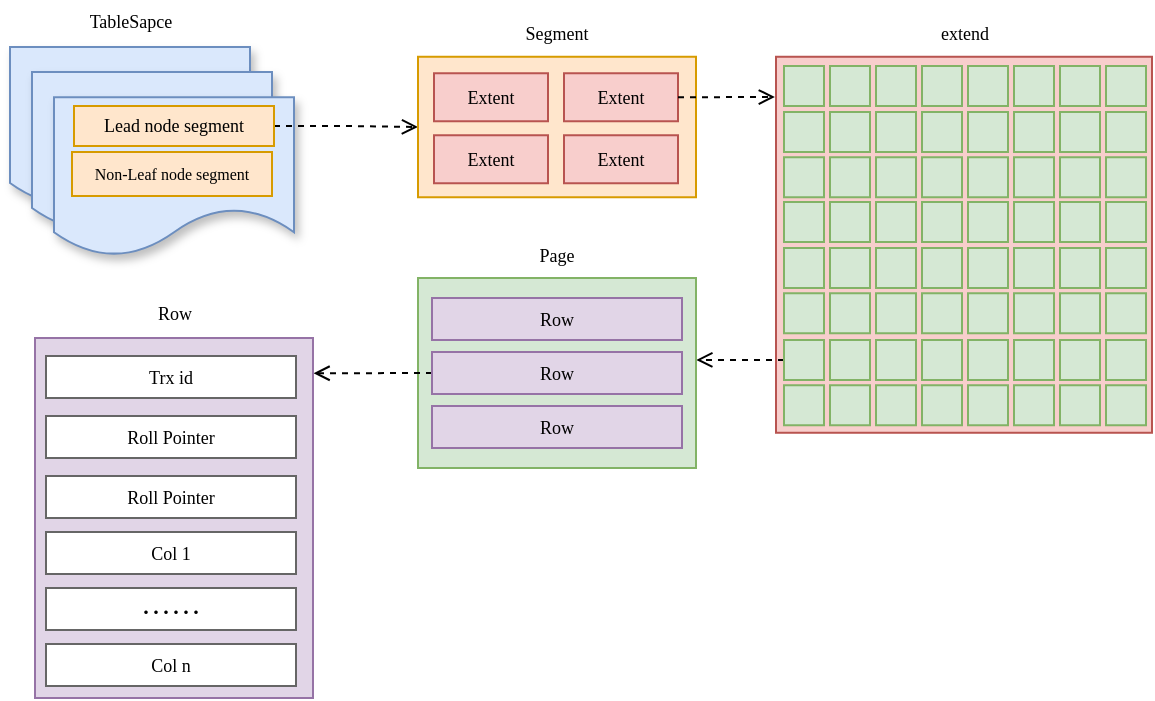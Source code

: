 <mxfile version="27.0.2">
  <diagram name="第 1 页" id="clWs-OmhBCykppdtENqQ">
    <mxGraphModel dx="1615" dy="829" grid="1" gridSize="5" guides="1" tooltips="1" connect="1" arrows="1" fold="1" page="0" pageScale="1" pageWidth="827" pageHeight="1169" background="none" math="0" shadow="0" adaptiveColors="auto">
      <root>
        <mxCell id="0" />
        <mxCell id="1" parent="0" />
        <mxCell id="Sd7MqeYMOoNPswwAHF5z-1" value="" style="shape=document;whiteSpace=wrap;html=1;boundedLbl=1;fontSize=9;fillColor=#dae8fc;strokeColor=#6c8ebf;shadow=1;fillStyle=solid;fontFamily=Comic Sans MS;" vertex="1" parent="1">
          <mxGeometry x="-417" y="-139.49" width="120" height="80" as="geometry" />
        </mxCell>
        <mxCell id="Sd7MqeYMOoNPswwAHF5z-2" value="" style="shape=document;whiteSpace=wrap;html=1;boundedLbl=1;fontSize=9;fillColor=#dae8fc;strokeColor=#6c8ebf;shadow=1;fillStyle=solid;fontFamily=Comic Sans MS;" vertex="1" parent="1">
          <mxGeometry x="-406" y="-127" width="120" height="80" as="geometry" />
        </mxCell>
        <mxCell id="Sd7MqeYMOoNPswwAHF5z-3" value="" style="shape=document;whiteSpace=wrap;html=1;boundedLbl=1;fontSize=9;fillColor=#dae8fc;strokeColor=#6c8ebf;shadow=1;fillStyle=solid;fontFamily=Comic Sans MS;" vertex="1" parent="1">
          <mxGeometry x="-395" y="-114.37" width="120" height="79.37" as="geometry" />
        </mxCell>
        <mxCell id="Sd7MqeYMOoNPswwAHF5z-4" value="TableSapce" style="text;html=1;align=center;verticalAlign=middle;whiteSpace=wrap;rounded=0;fontSize=9;fontFamily=Comic Sans MS;" vertex="1" parent="1">
          <mxGeometry x="-390.5" y="-163" width="67" height="22" as="geometry" />
        </mxCell>
        <mxCell id="Sd7MqeYMOoNPswwAHF5z-5" style="edgeStyle=orthogonalEdgeStyle;rounded=0;orthogonalLoop=1;jettySize=auto;html=1;exitX=1;exitY=0.5;exitDx=0;exitDy=0;entryX=0;entryY=0.5;entryDx=0;entryDy=0;dashed=1;endArrow=open;endFill=0;fontFamily=Comic Sans MS;" edge="1" parent="1" source="Sd7MqeYMOoNPswwAHF5z-6" target="Sd7MqeYMOoNPswwAHF5z-8">
          <mxGeometry relative="1" as="geometry" />
        </mxCell>
        <mxCell id="Sd7MqeYMOoNPswwAHF5z-6" value="Lead node segment" style="rounded=0;whiteSpace=wrap;html=1;fontSize=9;shadow=0;strokeColor=#d79b00;fillColor=#ffe6cc;fontFamily=Comic Sans MS;" vertex="1" parent="1">
          <mxGeometry x="-385" y="-110" width="100" height="20" as="geometry" />
        </mxCell>
        <mxCell id="Sd7MqeYMOoNPswwAHF5z-8" value="" style="rounded=0;whiteSpace=wrap;html=1;fontSize=9;shadow=0;strokeColor=#d79b00;fillColor=#ffe6cc;fontFamily=Comic Sans MS;" vertex="1" parent="1">
          <mxGeometry x="-213" y="-134.62" width="139" height="70.25" as="geometry" />
        </mxCell>
        <mxCell id="Sd7MqeYMOoNPswwAHF5z-9" value="Extent" style="rounded=0;whiteSpace=wrap;html=1;fontSize=9;shadow=0;strokeColor=#b85450;fillColor=#f8cecc;fontFamily=Comic Sans MS;" vertex="1" parent="1">
          <mxGeometry x="-205" y="-126.37" width="57" height="24" as="geometry" />
        </mxCell>
        <mxCell id="Sd7MqeYMOoNPswwAHF5z-10" value="Extent" style="rounded=0;whiteSpace=wrap;html=1;fontSize=9;shadow=0;strokeColor=#b85450;fillColor=#f8cecc;fontFamily=Comic Sans MS;" vertex="1" parent="1">
          <mxGeometry x="-140" y="-126.37" width="57" height="24" as="geometry" />
        </mxCell>
        <mxCell id="Sd7MqeYMOoNPswwAHF5z-11" value="Extent" style="rounded=0;whiteSpace=wrap;html=1;fontSize=9;shadow=0;strokeColor=#b85450;fillColor=#f8cecc;fontFamily=Comic Sans MS;" vertex="1" parent="1">
          <mxGeometry x="-205" y="-95.37" width="57" height="24" as="geometry" />
        </mxCell>
        <mxCell id="Sd7MqeYMOoNPswwAHF5z-12" value="Extent" style="rounded=0;whiteSpace=wrap;html=1;fontSize=9;shadow=0;strokeColor=#b85450;fillColor=#f8cecc;fontFamily=Comic Sans MS;" vertex="1" parent="1">
          <mxGeometry x="-140" y="-95.37" width="57" height="24" as="geometry" />
        </mxCell>
        <mxCell id="Sd7MqeYMOoNPswwAHF5z-13" value="Segment" style="text;html=1;align=center;verticalAlign=middle;whiteSpace=wrap;rounded=0;fontSize=9;fontFamily=Comic Sans MS;" vertex="1" parent="1">
          <mxGeometry x="-177" y="-157" width="67" height="22.38" as="geometry" />
        </mxCell>
        <mxCell id="Sd7MqeYMOoNPswwAHF5z-14" value="" style="rounded=0;whiteSpace=wrap;html=1;fontSize=9;shadow=0;strokeColor=#b85450;fillColor=#f8cecc;fontFamily=Comic Sans MS;" vertex="1" parent="1">
          <mxGeometry x="-34" y="-134.62" width="188" height="188" as="geometry" />
        </mxCell>
        <mxCell id="Sd7MqeYMOoNPswwAHF5z-15" value="" style="rounded=0;whiteSpace=wrap;html=1;fontSize=9;shadow=0;strokeColor=#82b366;fillColor=#d5e8d4;fontFamily=Comic Sans MS;" vertex="1" parent="1">
          <mxGeometry x="-30" y="-130" width="20" height="20" as="geometry" />
        </mxCell>
        <mxCell id="Sd7MqeYMOoNPswwAHF5z-16" value="" style="rounded=0;whiteSpace=wrap;html=1;fontSize=9;shadow=0;strokeColor=#82b366;fillColor=#d5e8d4;fontFamily=Comic Sans MS;" vertex="1" parent="1">
          <mxGeometry x="-30" y="-107" width="20" height="20" as="geometry" />
        </mxCell>
        <mxCell id="Sd7MqeYMOoNPswwAHF5z-17" value="" style="rounded=0;whiteSpace=wrap;html=1;fontSize=9;shadow=0;strokeColor=#82b366;fillColor=#d5e8d4;fontFamily=Comic Sans MS;" vertex="1" parent="1">
          <mxGeometry x="-30" y="-84.37" width="20" height="20" as="geometry" />
        </mxCell>
        <mxCell id="Sd7MqeYMOoNPswwAHF5z-18" value="" style="rounded=0;whiteSpace=wrap;html=1;fontSize=9;shadow=0;strokeColor=#82b366;fillColor=#d5e8d4;fontFamily=Comic Sans MS;" vertex="1" parent="1">
          <mxGeometry x="-30" y="-62" width="20" height="20" as="geometry" />
        </mxCell>
        <mxCell id="Sd7MqeYMOoNPswwAHF5z-19" value="" style="rounded=0;whiteSpace=wrap;html=1;fontSize=9;shadow=0;strokeColor=#82b366;fillColor=#d5e8d4;fontFamily=Comic Sans MS;" vertex="1" parent="1">
          <mxGeometry x="-30" y="-39" width="20" height="20" as="geometry" />
        </mxCell>
        <mxCell id="Sd7MqeYMOoNPswwAHF5z-20" value="" style="rounded=0;whiteSpace=wrap;html=1;fontSize=9;shadow=0;strokeColor=#82b366;fillColor=#d5e8d4;fontFamily=Comic Sans MS;" vertex="1" parent="1">
          <mxGeometry x="-30" y="-16.37" width="20" height="20" as="geometry" />
        </mxCell>
        <mxCell id="Sd7MqeYMOoNPswwAHF5z-21" value="" style="rounded=0;whiteSpace=wrap;html=1;fontSize=9;shadow=0;strokeColor=#82b366;fillColor=#d5e8d4;fontFamily=Comic Sans MS;" vertex="1" parent="1">
          <mxGeometry x="-7" y="-130" width="20" height="20" as="geometry" />
        </mxCell>
        <mxCell id="Sd7MqeYMOoNPswwAHF5z-22" value="" style="rounded=0;whiteSpace=wrap;html=1;fontSize=9;shadow=0;strokeColor=#82b366;fillColor=#d5e8d4;fontFamily=Comic Sans MS;" vertex="1" parent="1">
          <mxGeometry x="-7" y="-107" width="20" height="20" as="geometry" />
        </mxCell>
        <mxCell id="Sd7MqeYMOoNPswwAHF5z-23" value="" style="rounded=0;whiteSpace=wrap;html=1;fontSize=9;shadow=0;strokeColor=#82b366;fillColor=#d5e8d4;fontFamily=Comic Sans MS;" vertex="1" parent="1">
          <mxGeometry x="-7" y="-84.37" width="20" height="20" as="geometry" />
        </mxCell>
        <mxCell id="Sd7MqeYMOoNPswwAHF5z-24" value="" style="rounded=0;whiteSpace=wrap;html=1;fontSize=9;shadow=0;strokeColor=#82b366;fillColor=#d5e8d4;fontFamily=Comic Sans MS;" vertex="1" parent="1">
          <mxGeometry x="-7" y="-62" width="20" height="20" as="geometry" />
        </mxCell>
        <mxCell id="Sd7MqeYMOoNPswwAHF5z-25" value="" style="rounded=0;whiteSpace=wrap;html=1;fontSize=9;shadow=0;strokeColor=#82b366;fillColor=#d5e8d4;fontFamily=Comic Sans MS;" vertex="1" parent="1">
          <mxGeometry x="-7" y="-39" width="20" height="20" as="geometry" />
        </mxCell>
        <mxCell id="Sd7MqeYMOoNPswwAHF5z-26" value="" style="rounded=0;whiteSpace=wrap;html=1;fontSize=9;shadow=0;strokeColor=#82b366;fillColor=#d5e8d4;fontFamily=Comic Sans MS;" vertex="1" parent="1">
          <mxGeometry x="-7" y="-16.37" width="20" height="20" as="geometry" />
        </mxCell>
        <mxCell id="Sd7MqeYMOoNPswwAHF5z-27" value="" style="rounded=0;whiteSpace=wrap;html=1;fontSize=9;shadow=0;strokeColor=#82b366;fillColor=#d5e8d4;fontFamily=Comic Sans MS;" vertex="1" parent="1">
          <mxGeometry x="16" y="-130" width="20" height="20" as="geometry" />
        </mxCell>
        <mxCell id="Sd7MqeYMOoNPswwAHF5z-28" value="" style="rounded=0;whiteSpace=wrap;html=1;fontSize=9;shadow=0;strokeColor=#82b366;fillColor=#d5e8d4;fontFamily=Comic Sans MS;" vertex="1" parent="1">
          <mxGeometry x="16" y="-107" width="20" height="20" as="geometry" />
        </mxCell>
        <mxCell id="Sd7MqeYMOoNPswwAHF5z-29" value="" style="rounded=0;whiteSpace=wrap;html=1;fontSize=9;shadow=0;strokeColor=#82b366;fillColor=#d5e8d4;fontFamily=Comic Sans MS;" vertex="1" parent="1">
          <mxGeometry x="16" y="-84.37" width="20" height="20" as="geometry" />
        </mxCell>
        <mxCell id="Sd7MqeYMOoNPswwAHF5z-30" value="" style="rounded=0;whiteSpace=wrap;html=1;fontSize=9;shadow=0;strokeColor=#82b366;fillColor=#d5e8d4;fontFamily=Comic Sans MS;" vertex="1" parent="1">
          <mxGeometry x="16" y="-62" width="20" height="20" as="geometry" />
        </mxCell>
        <mxCell id="Sd7MqeYMOoNPswwAHF5z-31" value="" style="rounded=0;whiteSpace=wrap;html=1;fontSize=9;shadow=0;strokeColor=#82b366;fillColor=#d5e8d4;fontFamily=Comic Sans MS;" vertex="1" parent="1">
          <mxGeometry x="16" y="-39" width="20" height="20" as="geometry" />
        </mxCell>
        <mxCell id="Sd7MqeYMOoNPswwAHF5z-32" value="" style="rounded=0;whiteSpace=wrap;html=1;fontSize=9;shadow=0;strokeColor=#82b366;fillColor=#d5e8d4;fontFamily=Comic Sans MS;" vertex="1" parent="1">
          <mxGeometry x="16" y="-16.37" width="20" height="20" as="geometry" />
        </mxCell>
        <mxCell id="Sd7MqeYMOoNPswwAHF5z-33" value="" style="rounded=0;whiteSpace=wrap;html=1;fontSize=9;shadow=0;strokeColor=#82b366;fillColor=#d5e8d4;fontFamily=Comic Sans MS;" vertex="1" parent="1">
          <mxGeometry x="39" y="-130" width="20" height="20" as="geometry" />
        </mxCell>
        <mxCell id="Sd7MqeYMOoNPswwAHF5z-34" value="" style="rounded=0;whiteSpace=wrap;html=1;fontSize=9;shadow=0;strokeColor=#82b366;fillColor=#d5e8d4;fontFamily=Comic Sans MS;" vertex="1" parent="1">
          <mxGeometry x="39" y="-107" width="20" height="20" as="geometry" />
        </mxCell>
        <mxCell id="Sd7MqeYMOoNPswwAHF5z-35" value="" style="rounded=0;whiteSpace=wrap;html=1;fontSize=9;shadow=0;strokeColor=#82b366;fillColor=#d5e8d4;fontFamily=Comic Sans MS;" vertex="1" parent="1">
          <mxGeometry x="39" y="-84.37" width="20" height="20" as="geometry" />
        </mxCell>
        <mxCell id="Sd7MqeYMOoNPswwAHF5z-36" value="" style="rounded=0;whiteSpace=wrap;html=1;fontSize=9;shadow=0;strokeColor=#82b366;fillColor=#d5e8d4;fontFamily=Comic Sans MS;" vertex="1" parent="1">
          <mxGeometry x="39" y="-62" width="20" height="20" as="geometry" />
        </mxCell>
        <mxCell id="Sd7MqeYMOoNPswwAHF5z-37" value="" style="rounded=0;whiteSpace=wrap;html=1;fontSize=9;shadow=0;strokeColor=#82b366;fillColor=#d5e8d4;fontFamily=Comic Sans MS;" vertex="1" parent="1">
          <mxGeometry x="39" y="-39" width="20" height="20" as="geometry" />
        </mxCell>
        <mxCell id="Sd7MqeYMOoNPswwAHF5z-38" value="" style="rounded=0;whiteSpace=wrap;html=1;fontSize=9;shadow=0;strokeColor=#82b366;fillColor=#d5e8d4;fontFamily=Comic Sans MS;" vertex="1" parent="1">
          <mxGeometry x="39" y="-16.37" width="20" height="20" as="geometry" />
        </mxCell>
        <mxCell id="Sd7MqeYMOoNPswwAHF5z-39" value="" style="rounded=0;whiteSpace=wrap;html=1;fontSize=9;shadow=0;strokeColor=#82b366;fillColor=#d5e8d4;fontFamily=Comic Sans MS;" vertex="1" parent="1">
          <mxGeometry x="62" y="-130" width="20" height="20" as="geometry" />
        </mxCell>
        <mxCell id="Sd7MqeYMOoNPswwAHF5z-40" value="" style="rounded=0;whiteSpace=wrap;html=1;fontSize=9;shadow=0;strokeColor=#82b366;fillColor=#d5e8d4;fontFamily=Comic Sans MS;" vertex="1" parent="1">
          <mxGeometry x="62" y="-107" width="20" height="20" as="geometry" />
        </mxCell>
        <mxCell id="Sd7MqeYMOoNPswwAHF5z-41" value="" style="rounded=0;whiteSpace=wrap;html=1;fontSize=9;shadow=0;strokeColor=#82b366;fillColor=#d5e8d4;fontFamily=Comic Sans MS;" vertex="1" parent="1">
          <mxGeometry x="62" y="-84.37" width="20" height="20" as="geometry" />
        </mxCell>
        <mxCell id="Sd7MqeYMOoNPswwAHF5z-42" value="" style="rounded=0;whiteSpace=wrap;html=1;fontSize=9;shadow=0;strokeColor=#82b366;fillColor=#d5e8d4;fontFamily=Comic Sans MS;" vertex="1" parent="1">
          <mxGeometry x="62" y="-62" width="20" height="20" as="geometry" />
        </mxCell>
        <mxCell id="Sd7MqeYMOoNPswwAHF5z-43" value="" style="rounded=0;whiteSpace=wrap;html=1;fontSize=9;shadow=0;strokeColor=#82b366;fillColor=#d5e8d4;fontFamily=Comic Sans MS;" vertex="1" parent="1">
          <mxGeometry x="62" y="-39" width="20" height="20" as="geometry" />
        </mxCell>
        <mxCell id="Sd7MqeYMOoNPswwAHF5z-44" value="" style="rounded=0;whiteSpace=wrap;html=1;fontSize=9;shadow=0;strokeColor=#82b366;fillColor=#d5e8d4;fontFamily=Comic Sans MS;" vertex="1" parent="1">
          <mxGeometry x="62" y="-16.37" width="20" height="20" as="geometry" />
        </mxCell>
        <mxCell id="Sd7MqeYMOoNPswwAHF5z-45" value="" style="rounded=0;whiteSpace=wrap;html=1;fontSize=9;shadow=0;strokeColor=#82b366;fillColor=#d5e8d4;fontFamily=Comic Sans MS;" vertex="1" parent="1">
          <mxGeometry x="85" y="-130" width="20" height="20" as="geometry" />
        </mxCell>
        <mxCell id="Sd7MqeYMOoNPswwAHF5z-46" value="" style="rounded=0;whiteSpace=wrap;html=1;fontSize=9;shadow=0;strokeColor=#82b366;fillColor=#d5e8d4;fontFamily=Comic Sans MS;" vertex="1" parent="1">
          <mxGeometry x="85" y="-107" width="20" height="20" as="geometry" />
        </mxCell>
        <mxCell id="Sd7MqeYMOoNPswwAHF5z-47" value="" style="rounded=0;whiteSpace=wrap;html=1;fontSize=9;shadow=0;strokeColor=#82b366;fillColor=#d5e8d4;fontFamily=Comic Sans MS;" vertex="1" parent="1">
          <mxGeometry x="85" y="-84.37" width="20" height="20" as="geometry" />
        </mxCell>
        <mxCell id="Sd7MqeYMOoNPswwAHF5z-48" value="" style="rounded=0;whiteSpace=wrap;html=1;fontSize=9;shadow=0;strokeColor=#82b366;fillColor=#d5e8d4;fontFamily=Comic Sans MS;" vertex="1" parent="1">
          <mxGeometry x="85" y="-62" width="20" height="20" as="geometry" />
        </mxCell>
        <mxCell id="Sd7MqeYMOoNPswwAHF5z-49" value="" style="rounded=0;whiteSpace=wrap;html=1;fontSize=9;shadow=0;strokeColor=#82b366;fillColor=#d5e8d4;fontFamily=Comic Sans MS;" vertex="1" parent="1">
          <mxGeometry x="85" y="-39" width="20" height="20" as="geometry" />
        </mxCell>
        <mxCell id="Sd7MqeYMOoNPswwAHF5z-50" value="" style="rounded=0;whiteSpace=wrap;html=1;fontSize=9;shadow=0;strokeColor=#82b366;fillColor=#d5e8d4;fontFamily=Comic Sans MS;" vertex="1" parent="1">
          <mxGeometry x="85" y="-16.37" width="20" height="20" as="geometry" />
        </mxCell>
        <mxCell id="Sd7MqeYMOoNPswwAHF5z-51" value="" style="rounded=0;whiteSpace=wrap;html=1;fontSize=9;shadow=0;strokeColor=#82b366;fillColor=#d5e8d4;fontFamily=Comic Sans MS;" vertex="1" parent="1">
          <mxGeometry x="108" y="-130" width="20" height="20" as="geometry" />
        </mxCell>
        <mxCell id="Sd7MqeYMOoNPswwAHF5z-52" value="" style="rounded=0;whiteSpace=wrap;html=1;fontSize=9;shadow=0;strokeColor=#82b366;fillColor=#d5e8d4;fontFamily=Comic Sans MS;" vertex="1" parent="1">
          <mxGeometry x="108" y="-107" width="20" height="20" as="geometry" />
        </mxCell>
        <mxCell id="Sd7MqeYMOoNPswwAHF5z-53" value="" style="rounded=0;whiteSpace=wrap;html=1;fontSize=9;shadow=0;strokeColor=#82b366;fillColor=#d5e8d4;fontFamily=Comic Sans MS;" vertex="1" parent="1">
          <mxGeometry x="108" y="-84.37" width="20" height="20" as="geometry" />
        </mxCell>
        <mxCell id="Sd7MqeYMOoNPswwAHF5z-54" value="" style="rounded=0;whiteSpace=wrap;html=1;fontSize=9;shadow=0;strokeColor=#82b366;fillColor=#d5e8d4;fontFamily=Comic Sans MS;" vertex="1" parent="1">
          <mxGeometry x="108" y="-62" width="20" height="20" as="geometry" />
        </mxCell>
        <mxCell id="Sd7MqeYMOoNPswwAHF5z-55" value="" style="rounded=0;whiteSpace=wrap;html=1;fontSize=9;shadow=0;strokeColor=#82b366;fillColor=#d5e8d4;fontFamily=Comic Sans MS;" vertex="1" parent="1">
          <mxGeometry x="108" y="-39" width="20" height="20" as="geometry" />
        </mxCell>
        <mxCell id="Sd7MqeYMOoNPswwAHF5z-56" value="" style="rounded=0;whiteSpace=wrap;html=1;fontSize=9;shadow=0;strokeColor=#82b366;fillColor=#d5e8d4;fontFamily=Comic Sans MS;" vertex="1" parent="1">
          <mxGeometry x="108" y="-16.37" width="20" height="20" as="geometry" />
        </mxCell>
        <mxCell id="Sd7MqeYMOoNPswwAHF5z-57" value="" style="rounded=0;whiteSpace=wrap;html=1;fontSize=9;shadow=0;strokeColor=#82b366;fillColor=#d5e8d4;fontFamily=Comic Sans MS;" vertex="1" parent="1">
          <mxGeometry x="131" y="-130" width="20" height="20" as="geometry" />
        </mxCell>
        <mxCell id="Sd7MqeYMOoNPswwAHF5z-58" value="" style="rounded=0;whiteSpace=wrap;html=1;fontSize=9;shadow=0;strokeColor=#82b366;fillColor=#d5e8d4;fontFamily=Comic Sans MS;" vertex="1" parent="1">
          <mxGeometry x="131" y="-107" width="20" height="20" as="geometry" />
        </mxCell>
        <mxCell id="Sd7MqeYMOoNPswwAHF5z-59" value="" style="rounded=0;whiteSpace=wrap;html=1;fontSize=9;shadow=0;strokeColor=#82b366;fillColor=#d5e8d4;fontFamily=Comic Sans MS;" vertex="1" parent="1">
          <mxGeometry x="131" y="-84.37" width="20" height="20" as="geometry" />
        </mxCell>
        <mxCell id="Sd7MqeYMOoNPswwAHF5z-60" value="" style="rounded=0;whiteSpace=wrap;html=1;fontSize=9;shadow=0;strokeColor=#82b366;fillColor=#d5e8d4;fontFamily=Comic Sans MS;" vertex="1" parent="1">
          <mxGeometry x="131" y="-62" width="20" height="20" as="geometry" />
        </mxCell>
        <mxCell id="Sd7MqeYMOoNPswwAHF5z-61" value="" style="rounded=0;whiteSpace=wrap;html=1;fontSize=9;shadow=0;strokeColor=#82b366;fillColor=#d5e8d4;fontFamily=Comic Sans MS;" vertex="1" parent="1">
          <mxGeometry x="131" y="-39" width="20" height="20" as="geometry" />
        </mxCell>
        <mxCell id="Sd7MqeYMOoNPswwAHF5z-62" value="" style="rounded=0;whiteSpace=wrap;html=1;fontSize=9;shadow=0;strokeColor=#82b366;fillColor=#d5e8d4;fontFamily=Comic Sans MS;" vertex="1" parent="1">
          <mxGeometry x="131" y="-16.37" width="20" height="20" as="geometry" />
        </mxCell>
        <mxCell id="Sd7MqeYMOoNPswwAHF5z-63" style="edgeStyle=orthogonalEdgeStyle;rounded=0;orthogonalLoop=1;jettySize=auto;html=1;exitX=0;exitY=0.5;exitDx=0;exitDy=0;entryX=1.001;entryY=0.431;entryDx=0;entryDy=0;entryPerimeter=0;dashed=1;endArrow=open;endFill=0;fontFamily=Comic Sans MS;" edge="1" parent="1" source="Sd7MqeYMOoNPswwAHF5z-64" target="Sd7MqeYMOoNPswwAHF5z-82">
          <mxGeometry relative="1" as="geometry">
            <mxPoint x="-73" y="17" as="targetPoint" />
          </mxGeometry>
        </mxCell>
        <mxCell id="Sd7MqeYMOoNPswwAHF5z-64" value="" style="rounded=0;whiteSpace=wrap;html=1;fontSize=9;shadow=0;strokeColor=#82b366;fillColor=#d5e8d4;fontFamily=Comic Sans MS;" vertex="1" parent="1">
          <mxGeometry x="-30" y="7" width="20" height="20" as="geometry" />
        </mxCell>
        <mxCell id="Sd7MqeYMOoNPswwAHF5z-65" value="" style="rounded=0;whiteSpace=wrap;html=1;fontSize=9;shadow=0;strokeColor=#82b366;fillColor=#d5e8d4;fontFamily=Comic Sans MS;" vertex="1" parent="1">
          <mxGeometry x="-30" y="29.63" width="20" height="20" as="geometry" />
        </mxCell>
        <mxCell id="Sd7MqeYMOoNPswwAHF5z-66" value="" style="rounded=0;whiteSpace=wrap;html=1;fontSize=9;shadow=0;strokeColor=#82b366;fillColor=#d5e8d4;fontFamily=Comic Sans MS;" vertex="1" parent="1">
          <mxGeometry x="-7" y="7" width="20" height="20" as="geometry" />
        </mxCell>
        <mxCell id="Sd7MqeYMOoNPswwAHF5z-67" value="" style="rounded=0;whiteSpace=wrap;html=1;fontSize=9;shadow=0;strokeColor=#82b366;fillColor=#d5e8d4;fontFamily=Comic Sans MS;" vertex="1" parent="1">
          <mxGeometry x="-7" y="29.63" width="20" height="20" as="geometry" />
        </mxCell>
        <mxCell id="Sd7MqeYMOoNPswwAHF5z-68" value="" style="rounded=0;whiteSpace=wrap;html=1;fontSize=9;shadow=0;strokeColor=#82b366;fillColor=#d5e8d4;fontFamily=Comic Sans MS;" vertex="1" parent="1">
          <mxGeometry x="16" y="7" width="20" height="20" as="geometry" />
        </mxCell>
        <mxCell id="Sd7MqeYMOoNPswwAHF5z-69" value="" style="rounded=0;whiteSpace=wrap;html=1;fontSize=9;shadow=0;strokeColor=#82b366;fillColor=#d5e8d4;fontFamily=Comic Sans MS;" vertex="1" parent="1">
          <mxGeometry x="16" y="29.63" width="20" height="20" as="geometry" />
        </mxCell>
        <mxCell id="Sd7MqeYMOoNPswwAHF5z-70" value="" style="rounded=0;whiteSpace=wrap;html=1;fontSize=9;shadow=0;strokeColor=#82b366;fillColor=#d5e8d4;fontFamily=Comic Sans MS;" vertex="1" parent="1">
          <mxGeometry x="39" y="7" width="20" height="20" as="geometry" />
        </mxCell>
        <mxCell id="Sd7MqeYMOoNPswwAHF5z-71" value="" style="rounded=0;whiteSpace=wrap;html=1;fontSize=9;shadow=0;strokeColor=#82b366;fillColor=#d5e8d4;fontFamily=Comic Sans MS;" vertex="1" parent="1">
          <mxGeometry x="39" y="29.63" width="20" height="20" as="geometry" />
        </mxCell>
        <mxCell id="Sd7MqeYMOoNPswwAHF5z-72" value="" style="rounded=0;whiteSpace=wrap;html=1;fontSize=9;shadow=0;strokeColor=#82b366;fillColor=#d5e8d4;fontFamily=Comic Sans MS;" vertex="1" parent="1">
          <mxGeometry x="62" y="7" width="20" height="20" as="geometry" />
        </mxCell>
        <mxCell id="Sd7MqeYMOoNPswwAHF5z-73" value="" style="rounded=0;whiteSpace=wrap;html=1;fontSize=9;shadow=0;strokeColor=#82b366;fillColor=#d5e8d4;fontFamily=Comic Sans MS;" vertex="1" parent="1">
          <mxGeometry x="62" y="29.63" width="20" height="20" as="geometry" />
        </mxCell>
        <mxCell id="Sd7MqeYMOoNPswwAHF5z-74" value="" style="rounded=0;whiteSpace=wrap;html=1;fontSize=9;shadow=0;strokeColor=#82b366;fillColor=#d5e8d4;fontFamily=Comic Sans MS;" vertex="1" parent="1">
          <mxGeometry x="85" y="7" width="20" height="20" as="geometry" />
        </mxCell>
        <mxCell id="Sd7MqeYMOoNPswwAHF5z-75" value="" style="rounded=0;whiteSpace=wrap;html=1;fontSize=9;shadow=0;strokeColor=#82b366;fillColor=#d5e8d4;fontFamily=Comic Sans MS;" vertex="1" parent="1">
          <mxGeometry x="85" y="29.63" width="20" height="20" as="geometry" />
        </mxCell>
        <mxCell id="Sd7MqeYMOoNPswwAHF5z-76" value="" style="rounded=0;whiteSpace=wrap;html=1;fontSize=9;shadow=0;strokeColor=#82b366;fillColor=#d5e8d4;fontFamily=Comic Sans MS;" vertex="1" parent="1">
          <mxGeometry x="108" y="7" width="20" height="20" as="geometry" />
        </mxCell>
        <mxCell id="Sd7MqeYMOoNPswwAHF5z-77" value="" style="rounded=0;whiteSpace=wrap;html=1;fontSize=9;shadow=0;strokeColor=#82b366;fillColor=#d5e8d4;fontFamily=Comic Sans MS;" vertex="1" parent="1">
          <mxGeometry x="108" y="29.63" width="20" height="20" as="geometry" />
        </mxCell>
        <mxCell id="Sd7MqeYMOoNPswwAHF5z-78" value="" style="rounded=0;whiteSpace=wrap;html=1;fontSize=9;shadow=0;strokeColor=#82b366;fillColor=#d5e8d4;fontFamily=Comic Sans MS;" vertex="1" parent="1">
          <mxGeometry x="131" y="7" width="20" height="20" as="geometry" />
        </mxCell>
        <mxCell id="Sd7MqeYMOoNPswwAHF5z-79" value="" style="rounded=0;whiteSpace=wrap;html=1;fontSize=9;shadow=0;strokeColor=#82b366;fillColor=#d5e8d4;fontFamily=Comic Sans MS;" vertex="1" parent="1">
          <mxGeometry x="131" y="29.63" width="20" height="20" as="geometry" />
        </mxCell>
        <mxCell id="Sd7MqeYMOoNPswwAHF5z-80" style="rounded=0;orthogonalLoop=1;jettySize=auto;html=1;exitX=1;exitY=0.5;exitDx=0;exitDy=0;entryX=-0.003;entryY=0.107;entryDx=0;entryDy=0;entryPerimeter=0;dashed=1;endArrow=open;endFill=0;fontFamily=Comic Sans MS;" edge="1" parent="1" source="Sd7MqeYMOoNPswwAHF5z-10" target="Sd7MqeYMOoNPswwAHF5z-14">
          <mxGeometry relative="1" as="geometry">
            <mxPoint x="-35" y="-115" as="targetPoint" />
          </mxGeometry>
        </mxCell>
        <mxCell id="Sd7MqeYMOoNPswwAHF5z-81" value="extend" style="text;html=1;align=center;verticalAlign=middle;whiteSpace=wrap;rounded=0;fontSize=9;fontFamily=Comic Sans MS;" vertex="1" parent="1">
          <mxGeometry x="26.5" y="-157" width="67" height="22.38" as="geometry" />
        </mxCell>
        <mxCell id="Sd7MqeYMOoNPswwAHF5z-82" value="" style="rounded=0;whiteSpace=wrap;html=1;fontSize=9;shadow=0;strokeColor=#82b366;fillColor=#d5e8d4;fontFamily=Comic Sans MS;" vertex="1" parent="1">
          <mxGeometry x="-213" y="-24" width="139" height="95" as="geometry" />
        </mxCell>
        <mxCell id="Sd7MqeYMOoNPswwAHF5z-83" value="Row" style="rounded=0;whiteSpace=wrap;html=1;fontSize=9;shadow=0;strokeColor=#9673a6;fillColor=#e1d5e7;fontFamily=Comic Sans MS;" vertex="1" parent="1">
          <mxGeometry x="-206" y="-14" width="125" height="21" as="geometry" />
        </mxCell>
        <mxCell id="Sd7MqeYMOoNPswwAHF5z-84" style="rounded=0;orthogonalLoop=1;jettySize=auto;html=1;exitX=0;exitY=0.5;exitDx=0;exitDy=0;entryX=1.002;entryY=0.098;entryDx=0;entryDy=0;entryPerimeter=0;dashed=1;endArrow=open;endFill=0;fontFamily=Comic Sans MS;" edge="1" parent="1" source="Sd7MqeYMOoNPswwAHF5z-85" target="Sd7MqeYMOoNPswwAHF5z-88">
          <mxGeometry relative="1" as="geometry">
            <mxPoint x="-265" y="24" as="targetPoint" />
          </mxGeometry>
        </mxCell>
        <mxCell id="Sd7MqeYMOoNPswwAHF5z-85" value="Row" style="rounded=0;whiteSpace=wrap;html=1;fontSize=9;shadow=0;strokeColor=#9673a6;fillColor=#e1d5e7;fontFamily=Comic Sans MS;" vertex="1" parent="1">
          <mxGeometry x="-206" y="13" width="125" height="21" as="geometry" />
        </mxCell>
        <mxCell id="Sd7MqeYMOoNPswwAHF5z-86" value="Row" style="rounded=0;whiteSpace=wrap;html=1;fontSize=9;shadow=0;strokeColor=#9673a6;fillColor=#e1d5e7;fontFamily=Comic Sans MS;" vertex="1" parent="1">
          <mxGeometry x="-206" y="40" width="125" height="21" as="geometry" />
        </mxCell>
        <mxCell id="Sd7MqeYMOoNPswwAHF5z-87" value="Page" style="text;html=1;align=center;verticalAlign=middle;whiteSpace=wrap;rounded=0;fontSize=9;fontFamily=Comic Sans MS;" vertex="1" parent="1">
          <mxGeometry x="-177" y="-46.38" width="67" height="22.38" as="geometry" />
        </mxCell>
        <mxCell id="Sd7MqeYMOoNPswwAHF5z-88" value="" style="rounded=0;whiteSpace=wrap;html=1;fontSize=9;shadow=0;strokeColor=#9673a6;fillColor=#e1d5e7;fontFamily=Comic Sans MS;" vertex="1" parent="1">
          <mxGeometry x="-404.5" y="6" width="139" height="180" as="geometry" />
        </mxCell>
        <mxCell id="Sd7MqeYMOoNPswwAHF5z-89" value="Trx id" style="rounded=0;whiteSpace=wrap;html=1;fontSize=9;shadow=0;strokeColor=#666666;fontFamily=Comic Sans MS;" vertex="1" parent="1">
          <mxGeometry x="-399" y="15" width="125" height="21" as="geometry" />
        </mxCell>
        <mxCell id="Sd7MqeYMOoNPswwAHF5z-90" value="Roll Pointer" style="rounded=0;whiteSpace=wrap;html=1;fontSize=9;shadow=0;strokeColor=#666666;fontFamily=Comic Sans MS;" vertex="1" parent="1">
          <mxGeometry x="-399" y="45" width="125" height="21" as="geometry" />
        </mxCell>
        <mxCell id="Sd7MqeYMOoNPswwAHF5z-91" value="Roll Pointer" style="rounded=0;whiteSpace=wrap;html=1;fontSize=9;shadow=0;strokeColor=#666666;fontFamily=Comic Sans MS;" vertex="1" parent="1">
          <mxGeometry x="-399" y="75" width="125" height="21" as="geometry" />
        </mxCell>
        <mxCell id="Sd7MqeYMOoNPswwAHF5z-92" value="Col 1" style="rounded=0;whiteSpace=wrap;html=1;fontSize=9;shadow=0;strokeColor=#666666;fontFamily=Comic Sans MS;" vertex="1" parent="1">
          <mxGeometry x="-399" y="103" width="125" height="21" as="geometry" />
        </mxCell>
        <mxCell id="Sd7MqeYMOoNPswwAHF5z-93" value="······" style="rounded=0;whiteSpace=wrap;html=1;fontSize=15;shadow=0;strokeColor=#666666;fontFamily=Comic Sans MS;" vertex="1" parent="1">
          <mxGeometry x="-399" y="131" width="125" height="21" as="geometry" />
        </mxCell>
        <mxCell id="Sd7MqeYMOoNPswwAHF5z-94" value="Col n" style="rounded=0;whiteSpace=wrap;html=1;fontSize=9;shadow=0;strokeColor=#666666;fontFamily=Comic Sans MS;" vertex="1" parent="1">
          <mxGeometry x="-399" y="159" width="125" height="21" as="geometry" />
        </mxCell>
        <mxCell id="Sd7MqeYMOoNPswwAHF5z-95" value="Row" style="text;html=1;align=center;verticalAlign=middle;whiteSpace=wrap;rounded=0;fontSize=9;fontFamily=Comic Sans MS;" vertex="1" parent="1">
          <mxGeometry x="-368.5" y="-17.56" width="67" height="22.38" as="geometry" />
        </mxCell>
        <mxCell id="Sd7MqeYMOoNPswwAHF5z-96" value="Non-Leaf node segment" style="rounded=0;whiteSpace=wrap;html=1;fontSize=8;shadow=0;strokeColor=#d79b00;fillColor=#ffe6cc;fontFamily=Comic Sans MS;fontStyle=0" vertex="1" parent="1">
          <mxGeometry x="-386" y="-87" width="100" height="22" as="geometry" />
        </mxCell>
      </root>
    </mxGraphModel>
  </diagram>
</mxfile>
